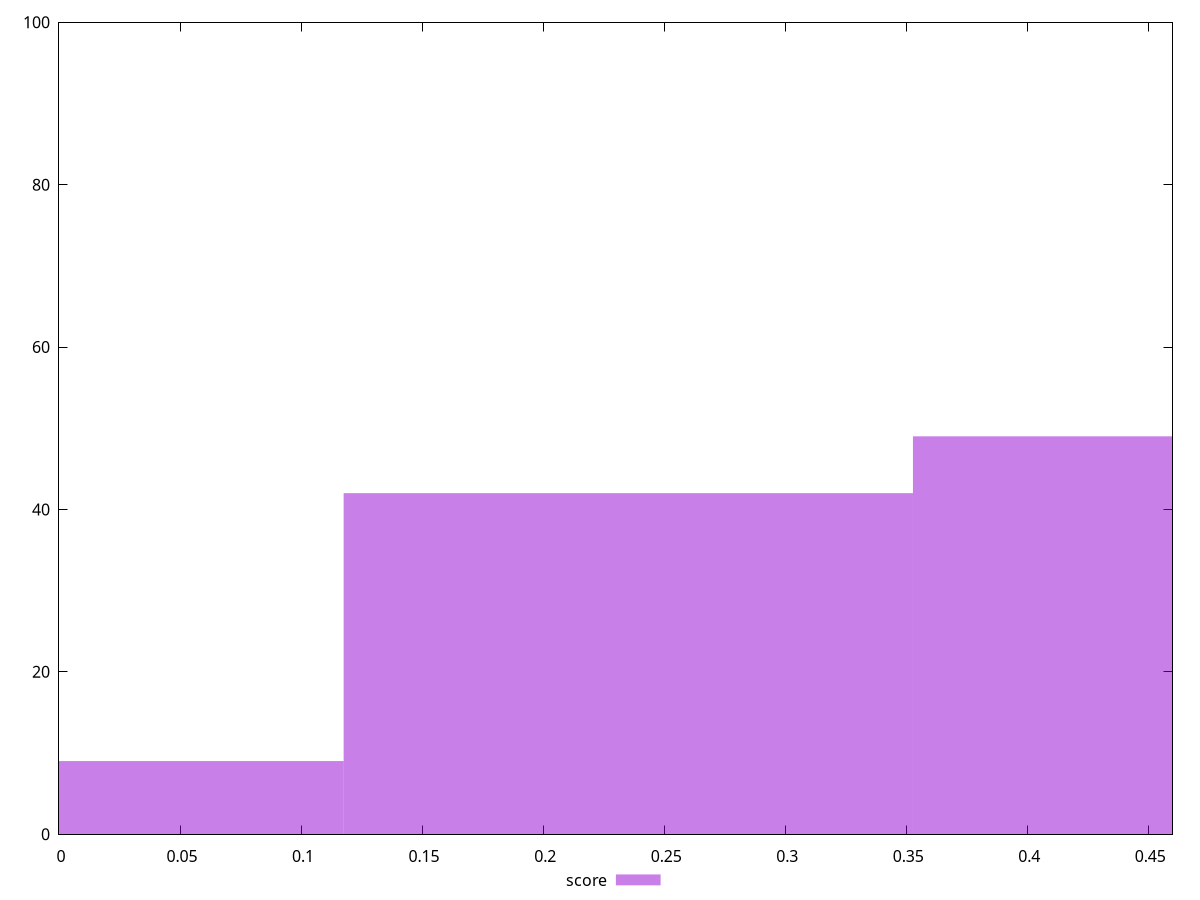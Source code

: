 reset

$score <<EOF
0.2351829621991295 42
0.470365924398259 49
0 9
EOF

set key outside below
set boxwidth 0.2351829621991295
set xrange [0:0.46]
set yrange [0:100]
set trange [0:100]
set style fill transparent solid 0.5 noborder
set terminal svg size 640, 490 enhanced background rgb 'white'
set output "report_00025_2021-02-22T21:38:55.199Z/render-blocking-resources/samples/pages/score/histogram.svg"

plot $score title "score" with boxes

reset
